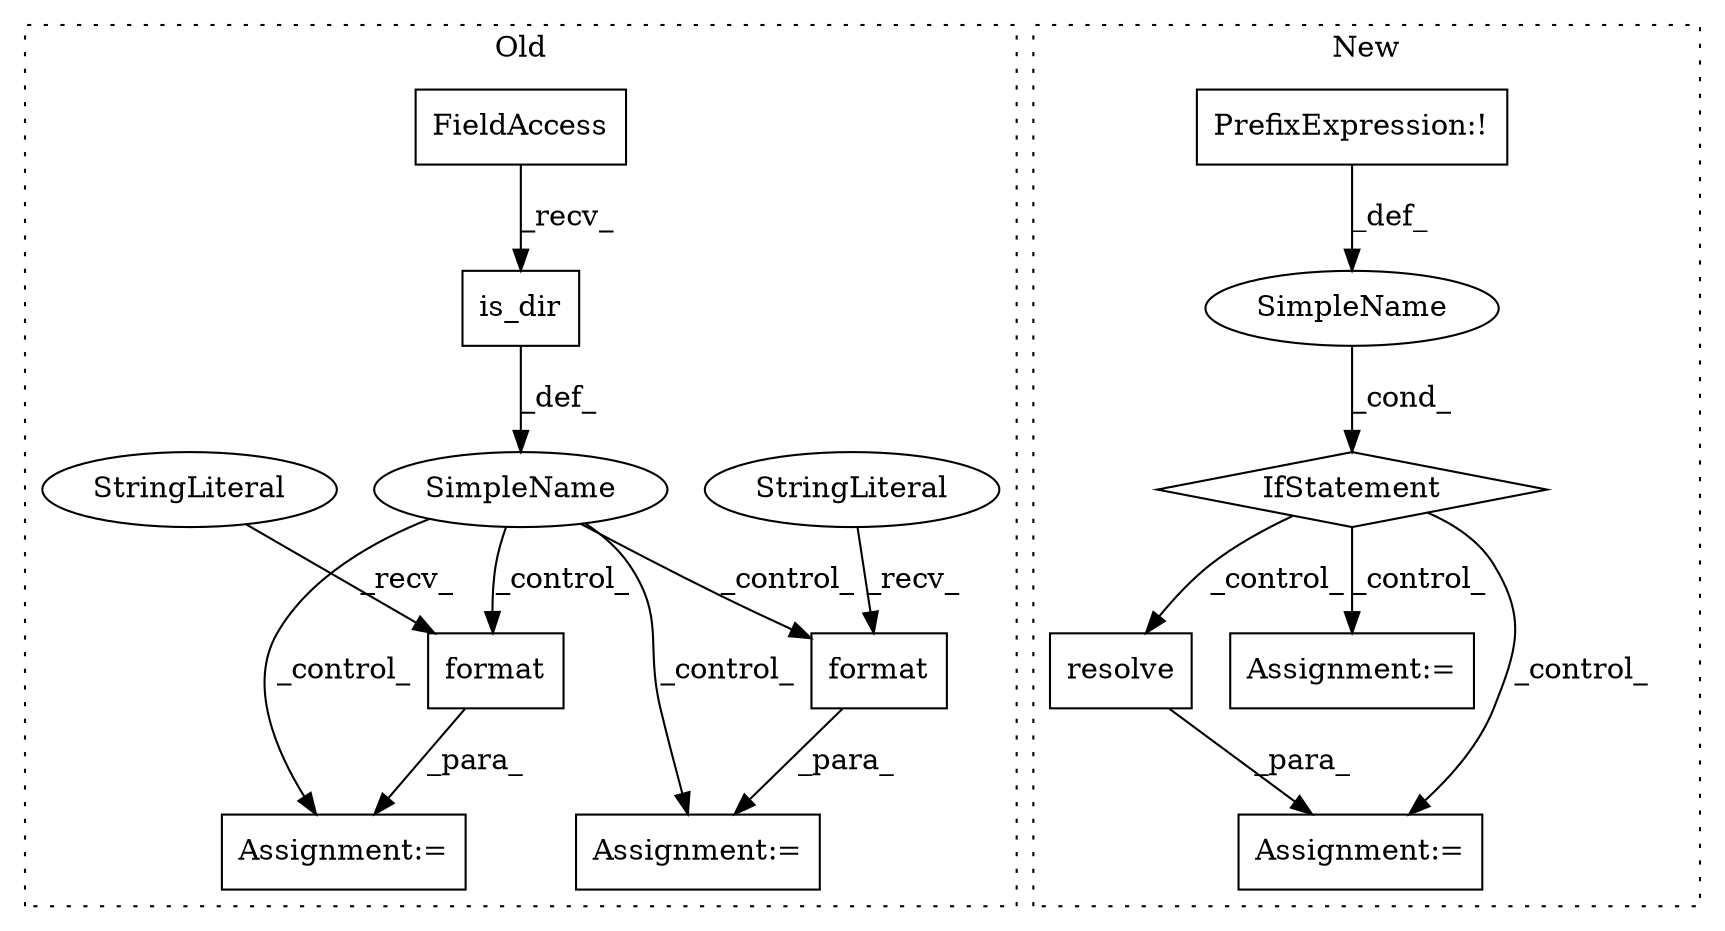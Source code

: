 digraph G {
subgraph cluster0 {
1 [label="is_dir" a="32" s="6273" l="8" shape="box"];
3 [label="FieldAccess" a="22" s="6259" l="13" shape="box"];
6 [label="format" a="32" s="6385,6420" l="7,1" shape="box"];
7 [label="SimpleName" a="42" s="" l="" shape="ellipse"];
8 [label="Assignment:=" a="7" s="6373" l="1" shape="box"];
9 [label="format" a="32" s="6466,6486" l="7,1" shape="box"];
11 [label="StringLiteral" a="45" s="6452" l="13" shape="ellipse"];
12 [label="StringLiteral" a="45" s="6374" l="10" shape="ellipse"];
15 [label="Assignment:=" a="7" s="6451" l="1" shape="box"];
label = "Old";
style="dotted";
}
subgraph cluster1 {
2 [label="resolve" a="32" s="6747" l="9" shape="box"];
4 [label="IfStatement" a="25" s="6429,6448" l="4,2" shape="diamond"];
5 [label="PrefixExpression:!" a="38" s="6433" l="1" shape="box"];
10 [label="SimpleName" a="42" s="" l="" shape="ellipse"];
13 [label="Assignment:=" a="7" s="6778" l="1" shape="box"];
14 [label="Assignment:=" a="7" s="6703" l="1" shape="box"];
label = "New";
style="dotted";
}
1 -> 7 [label="_def_"];
2 -> 14 [label="_para_"];
3 -> 1 [label="_recv_"];
4 -> 14 [label="_control_"];
4 -> 2 [label="_control_"];
4 -> 13 [label="_control_"];
5 -> 10 [label="_def_"];
6 -> 8 [label="_para_"];
7 -> 6 [label="_control_"];
7 -> 15 [label="_control_"];
7 -> 9 [label="_control_"];
7 -> 8 [label="_control_"];
9 -> 15 [label="_para_"];
10 -> 4 [label="_cond_"];
11 -> 9 [label="_recv_"];
12 -> 6 [label="_recv_"];
}